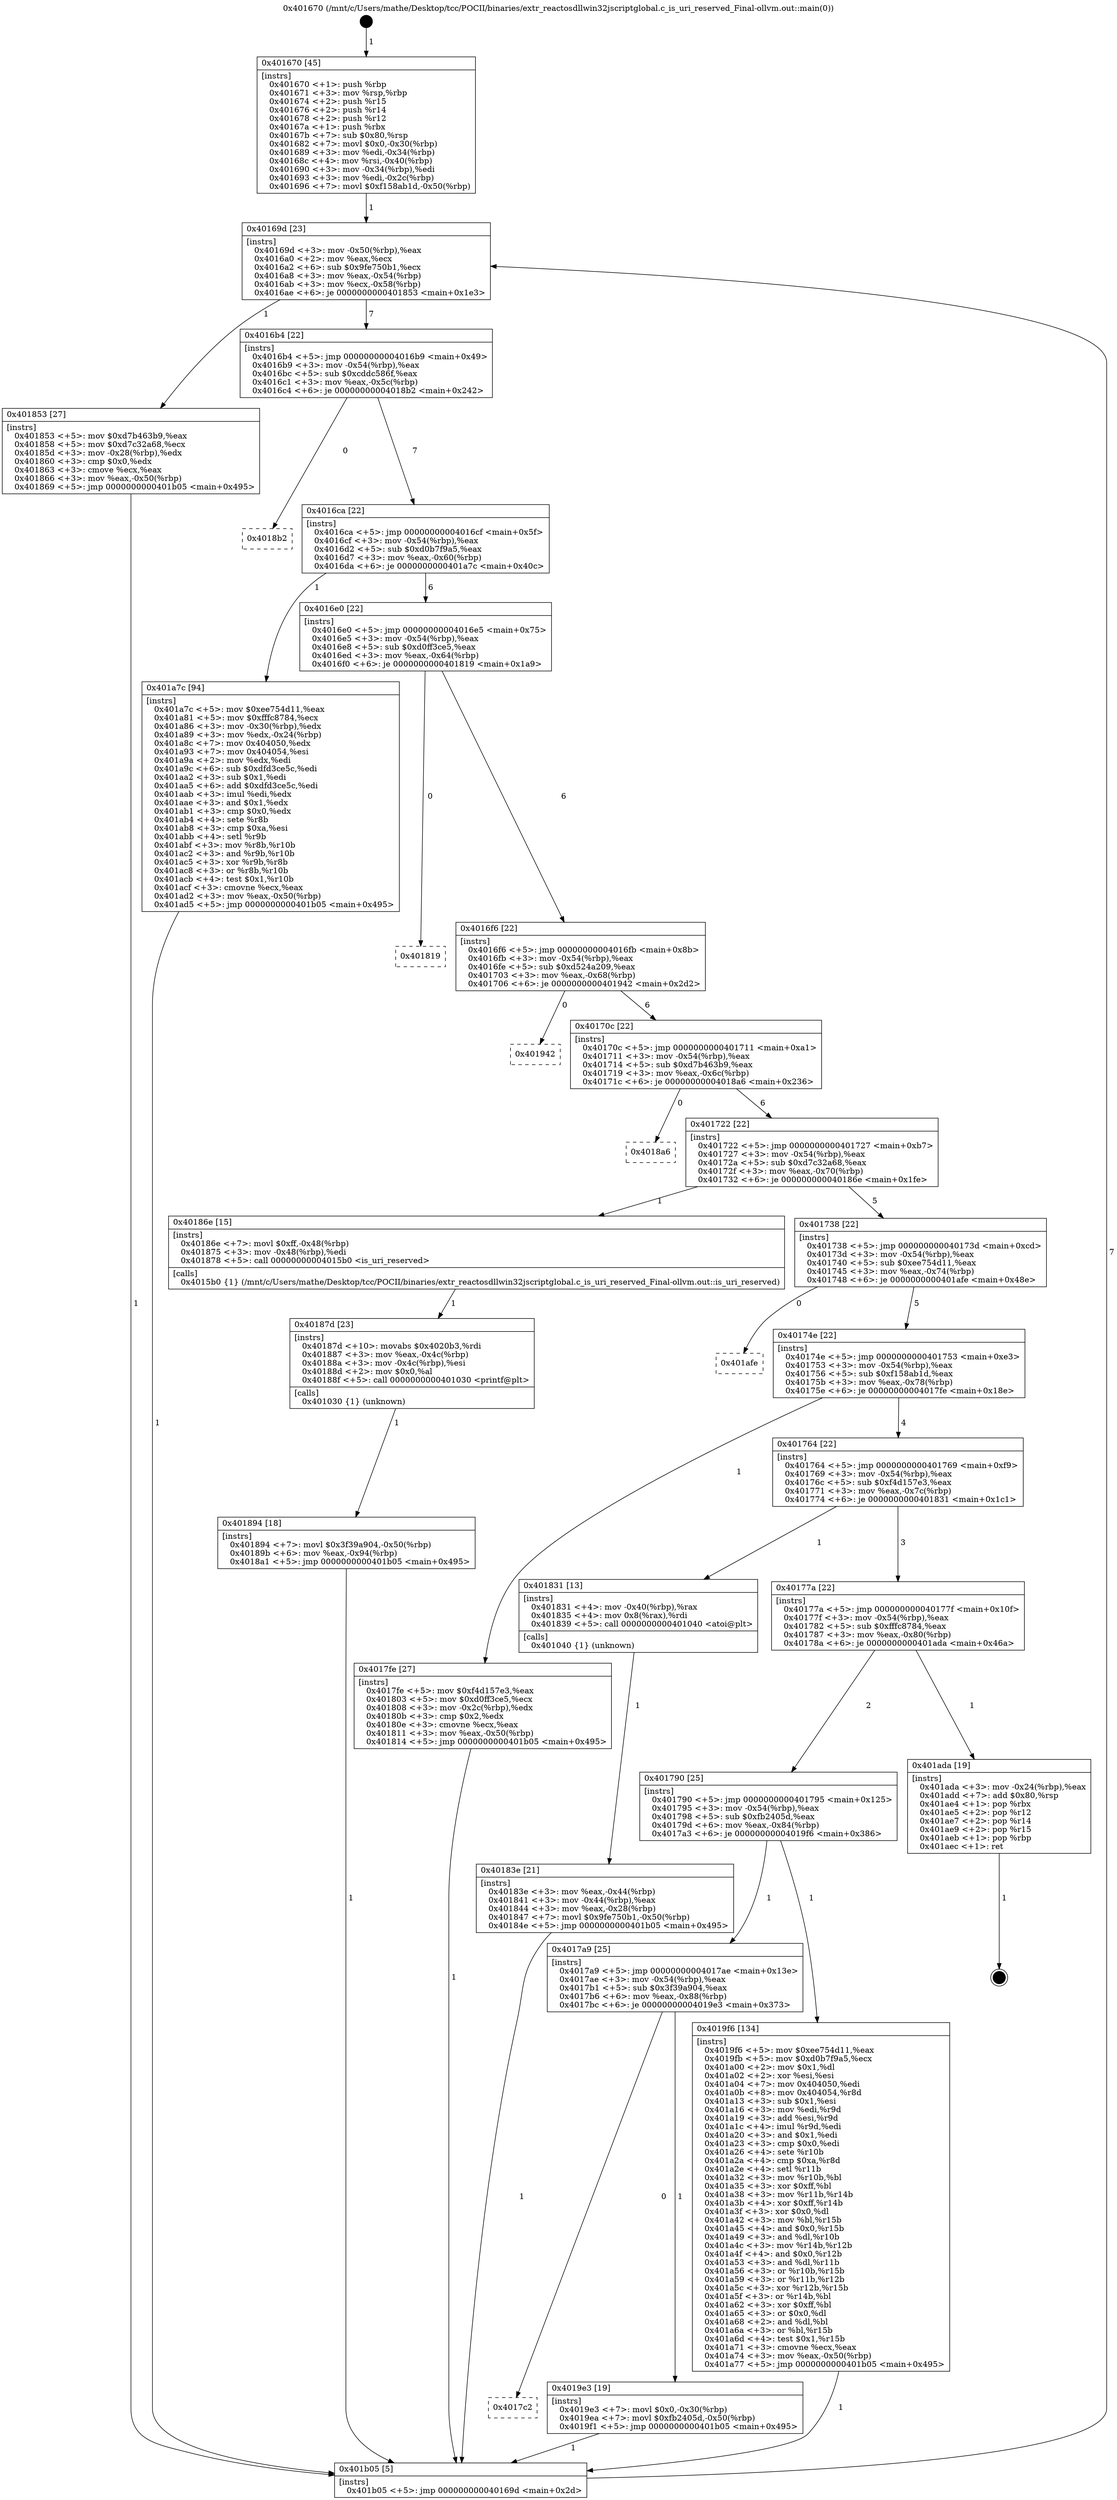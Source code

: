 digraph "0x401670" {
  label = "0x401670 (/mnt/c/Users/mathe/Desktop/tcc/POCII/binaries/extr_reactosdllwin32jscriptglobal.c_is_uri_reserved_Final-ollvm.out::main(0))"
  labelloc = "t"
  node[shape=record]

  Entry [label="",width=0.3,height=0.3,shape=circle,fillcolor=black,style=filled]
  "0x40169d" [label="{
     0x40169d [23]\l
     | [instrs]\l
     &nbsp;&nbsp;0x40169d \<+3\>: mov -0x50(%rbp),%eax\l
     &nbsp;&nbsp;0x4016a0 \<+2\>: mov %eax,%ecx\l
     &nbsp;&nbsp;0x4016a2 \<+6\>: sub $0x9fe750b1,%ecx\l
     &nbsp;&nbsp;0x4016a8 \<+3\>: mov %eax,-0x54(%rbp)\l
     &nbsp;&nbsp;0x4016ab \<+3\>: mov %ecx,-0x58(%rbp)\l
     &nbsp;&nbsp;0x4016ae \<+6\>: je 0000000000401853 \<main+0x1e3\>\l
  }"]
  "0x401853" [label="{
     0x401853 [27]\l
     | [instrs]\l
     &nbsp;&nbsp;0x401853 \<+5\>: mov $0xd7b463b9,%eax\l
     &nbsp;&nbsp;0x401858 \<+5\>: mov $0xd7c32a68,%ecx\l
     &nbsp;&nbsp;0x40185d \<+3\>: mov -0x28(%rbp),%edx\l
     &nbsp;&nbsp;0x401860 \<+3\>: cmp $0x0,%edx\l
     &nbsp;&nbsp;0x401863 \<+3\>: cmove %ecx,%eax\l
     &nbsp;&nbsp;0x401866 \<+3\>: mov %eax,-0x50(%rbp)\l
     &nbsp;&nbsp;0x401869 \<+5\>: jmp 0000000000401b05 \<main+0x495\>\l
  }"]
  "0x4016b4" [label="{
     0x4016b4 [22]\l
     | [instrs]\l
     &nbsp;&nbsp;0x4016b4 \<+5\>: jmp 00000000004016b9 \<main+0x49\>\l
     &nbsp;&nbsp;0x4016b9 \<+3\>: mov -0x54(%rbp),%eax\l
     &nbsp;&nbsp;0x4016bc \<+5\>: sub $0xcddc586f,%eax\l
     &nbsp;&nbsp;0x4016c1 \<+3\>: mov %eax,-0x5c(%rbp)\l
     &nbsp;&nbsp;0x4016c4 \<+6\>: je 00000000004018b2 \<main+0x242\>\l
  }"]
  Exit [label="",width=0.3,height=0.3,shape=circle,fillcolor=black,style=filled,peripheries=2]
  "0x4018b2" [label="{
     0x4018b2\l
  }", style=dashed]
  "0x4016ca" [label="{
     0x4016ca [22]\l
     | [instrs]\l
     &nbsp;&nbsp;0x4016ca \<+5\>: jmp 00000000004016cf \<main+0x5f\>\l
     &nbsp;&nbsp;0x4016cf \<+3\>: mov -0x54(%rbp),%eax\l
     &nbsp;&nbsp;0x4016d2 \<+5\>: sub $0xd0b7f9a5,%eax\l
     &nbsp;&nbsp;0x4016d7 \<+3\>: mov %eax,-0x60(%rbp)\l
     &nbsp;&nbsp;0x4016da \<+6\>: je 0000000000401a7c \<main+0x40c\>\l
  }"]
  "0x4017c2" [label="{
     0x4017c2\l
  }", style=dashed]
  "0x401a7c" [label="{
     0x401a7c [94]\l
     | [instrs]\l
     &nbsp;&nbsp;0x401a7c \<+5\>: mov $0xee754d11,%eax\l
     &nbsp;&nbsp;0x401a81 \<+5\>: mov $0xfffc8784,%ecx\l
     &nbsp;&nbsp;0x401a86 \<+3\>: mov -0x30(%rbp),%edx\l
     &nbsp;&nbsp;0x401a89 \<+3\>: mov %edx,-0x24(%rbp)\l
     &nbsp;&nbsp;0x401a8c \<+7\>: mov 0x404050,%edx\l
     &nbsp;&nbsp;0x401a93 \<+7\>: mov 0x404054,%esi\l
     &nbsp;&nbsp;0x401a9a \<+2\>: mov %edx,%edi\l
     &nbsp;&nbsp;0x401a9c \<+6\>: sub $0xdfd3ce5c,%edi\l
     &nbsp;&nbsp;0x401aa2 \<+3\>: sub $0x1,%edi\l
     &nbsp;&nbsp;0x401aa5 \<+6\>: add $0xdfd3ce5c,%edi\l
     &nbsp;&nbsp;0x401aab \<+3\>: imul %edi,%edx\l
     &nbsp;&nbsp;0x401aae \<+3\>: and $0x1,%edx\l
     &nbsp;&nbsp;0x401ab1 \<+3\>: cmp $0x0,%edx\l
     &nbsp;&nbsp;0x401ab4 \<+4\>: sete %r8b\l
     &nbsp;&nbsp;0x401ab8 \<+3\>: cmp $0xa,%esi\l
     &nbsp;&nbsp;0x401abb \<+4\>: setl %r9b\l
     &nbsp;&nbsp;0x401abf \<+3\>: mov %r8b,%r10b\l
     &nbsp;&nbsp;0x401ac2 \<+3\>: and %r9b,%r10b\l
     &nbsp;&nbsp;0x401ac5 \<+3\>: xor %r9b,%r8b\l
     &nbsp;&nbsp;0x401ac8 \<+3\>: or %r8b,%r10b\l
     &nbsp;&nbsp;0x401acb \<+4\>: test $0x1,%r10b\l
     &nbsp;&nbsp;0x401acf \<+3\>: cmovne %ecx,%eax\l
     &nbsp;&nbsp;0x401ad2 \<+3\>: mov %eax,-0x50(%rbp)\l
     &nbsp;&nbsp;0x401ad5 \<+5\>: jmp 0000000000401b05 \<main+0x495\>\l
  }"]
  "0x4016e0" [label="{
     0x4016e0 [22]\l
     | [instrs]\l
     &nbsp;&nbsp;0x4016e0 \<+5\>: jmp 00000000004016e5 \<main+0x75\>\l
     &nbsp;&nbsp;0x4016e5 \<+3\>: mov -0x54(%rbp),%eax\l
     &nbsp;&nbsp;0x4016e8 \<+5\>: sub $0xd0ff3ce5,%eax\l
     &nbsp;&nbsp;0x4016ed \<+3\>: mov %eax,-0x64(%rbp)\l
     &nbsp;&nbsp;0x4016f0 \<+6\>: je 0000000000401819 \<main+0x1a9\>\l
  }"]
  "0x4019e3" [label="{
     0x4019e3 [19]\l
     | [instrs]\l
     &nbsp;&nbsp;0x4019e3 \<+7\>: movl $0x0,-0x30(%rbp)\l
     &nbsp;&nbsp;0x4019ea \<+7\>: movl $0xfb2405d,-0x50(%rbp)\l
     &nbsp;&nbsp;0x4019f1 \<+5\>: jmp 0000000000401b05 \<main+0x495\>\l
  }"]
  "0x401819" [label="{
     0x401819\l
  }", style=dashed]
  "0x4016f6" [label="{
     0x4016f6 [22]\l
     | [instrs]\l
     &nbsp;&nbsp;0x4016f6 \<+5\>: jmp 00000000004016fb \<main+0x8b\>\l
     &nbsp;&nbsp;0x4016fb \<+3\>: mov -0x54(%rbp),%eax\l
     &nbsp;&nbsp;0x4016fe \<+5\>: sub $0xd524a209,%eax\l
     &nbsp;&nbsp;0x401703 \<+3\>: mov %eax,-0x68(%rbp)\l
     &nbsp;&nbsp;0x401706 \<+6\>: je 0000000000401942 \<main+0x2d2\>\l
  }"]
  "0x4017a9" [label="{
     0x4017a9 [25]\l
     | [instrs]\l
     &nbsp;&nbsp;0x4017a9 \<+5\>: jmp 00000000004017ae \<main+0x13e\>\l
     &nbsp;&nbsp;0x4017ae \<+3\>: mov -0x54(%rbp),%eax\l
     &nbsp;&nbsp;0x4017b1 \<+5\>: sub $0x3f39a904,%eax\l
     &nbsp;&nbsp;0x4017b6 \<+6\>: mov %eax,-0x88(%rbp)\l
     &nbsp;&nbsp;0x4017bc \<+6\>: je 00000000004019e3 \<main+0x373\>\l
  }"]
  "0x401942" [label="{
     0x401942\l
  }", style=dashed]
  "0x40170c" [label="{
     0x40170c [22]\l
     | [instrs]\l
     &nbsp;&nbsp;0x40170c \<+5\>: jmp 0000000000401711 \<main+0xa1\>\l
     &nbsp;&nbsp;0x401711 \<+3\>: mov -0x54(%rbp),%eax\l
     &nbsp;&nbsp;0x401714 \<+5\>: sub $0xd7b463b9,%eax\l
     &nbsp;&nbsp;0x401719 \<+3\>: mov %eax,-0x6c(%rbp)\l
     &nbsp;&nbsp;0x40171c \<+6\>: je 00000000004018a6 \<main+0x236\>\l
  }"]
  "0x4019f6" [label="{
     0x4019f6 [134]\l
     | [instrs]\l
     &nbsp;&nbsp;0x4019f6 \<+5\>: mov $0xee754d11,%eax\l
     &nbsp;&nbsp;0x4019fb \<+5\>: mov $0xd0b7f9a5,%ecx\l
     &nbsp;&nbsp;0x401a00 \<+2\>: mov $0x1,%dl\l
     &nbsp;&nbsp;0x401a02 \<+2\>: xor %esi,%esi\l
     &nbsp;&nbsp;0x401a04 \<+7\>: mov 0x404050,%edi\l
     &nbsp;&nbsp;0x401a0b \<+8\>: mov 0x404054,%r8d\l
     &nbsp;&nbsp;0x401a13 \<+3\>: sub $0x1,%esi\l
     &nbsp;&nbsp;0x401a16 \<+3\>: mov %edi,%r9d\l
     &nbsp;&nbsp;0x401a19 \<+3\>: add %esi,%r9d\l
     &nbsp;&nbsp;0x401a1c \<+4\>: imul %r9d,%edi\l
     &nbsp;&nbsp;0x401a20 \<+3\>: and $0x1,%edi\l
     &nbsp;&nbsp;0x401a23 \<+3\>: cmp $0x0,%edi\l
     &nbsp;&nbsp;0x401a26 \<+4\>: sete %r10b\l
     &nbsp;&nbsp;0x401a2a \<+4\>: cmp $0xa,%r8d\l
     &nbsp;&nbsp;0x401a2e \<+4\>: setl %r11b\l
     &nbsp;&nbsp;0x401a32 \<+3\>: mov %r10b,%bl\l
     &nbsp;&nbsp;0x401a35 \<+3\>: xor $0xff,%bl\l
     &nbsp;&nbsp;0x401a38 \<+3\>: mov %r11b,%r14b\l
     &nbsp;&nbsp;0x401a3b \<+4\>: xor $0xff,%r14b\l
     &nbsp;&nbsp;0x401a3f \<+3\>: xor $0x0,%dl\l
     &nbsp;&nbsp;0x401a42 \<+3\>: mov %bl,%r15b\l
     &nbsp;&nbsp;0x401a45 \<+4\>: and $0x0,%r15b\l
     &nbsp;&nbsp;0x401a49 \<+3\>: and %dl,%r10b\l
     &nbsp;&nbsp;0x401a4c \<+3\>: mov %r14b,%r12b\l
     &nbsp;&nbsp;0x401a4f \<+4\>: and $0x0,%r12b\l
     &nbsp;&nbsp;0x401a53 \<+3\>: and %dl,%r11b\l
     &nbsp;&nbsp;0x401a56 \<+3\>: or %r10b,%r15b\l
     &nbsp;&nbsp;0x401a59 \<+3\>: or %r11b,%r12b\l
     &nbsp;&nbsp;0x401a5c \<+3\>: xor %r12b,%r15b\l
     &nbsp;&nbsp;0x401a5f \<+3\>: or %r14b,%bl\l
     &nbsp;&nbsp;0x401a62 \<+3\>: xor $0xff,%bl\l
     &nbsp;&nbsp;0x401a65 \<+3\>: or $0x0,%dl\l
     &nbsp;&nbsp;0x401a68 \<+2\>: and %dl,%bl\l
     &nbsp;&nbsp;0x401a6a \<+3\>: or %bl,%r15b\l
     &nbsp;&nbsp;0x401a6d \<+4\>: test $0x1,%r15b\l
     &nbsp;&nbsp;0x401a71 \<+3\>: cmovne %ecx,%eax\l
     &nbsp;&nbsp;0x401a74 \<+3\>: mov %eax,-0x50(%rbp)\l
     &nbsp;&nbsp;0x401a77 \<+5\>: jmp 0000000000401b05 \<main+0x495\>\l
  }"]
  "0x4018a6" [label="{
     0x4018a6\l
  }", style=dashed]
  "0x401722" [label="{
     0x401722 [22]\l
     | [instrs]\l
     &nbsp;&nbsp;0x401722 \<+5\>: jmp 0000000000401727 \<main+0xb7\>\l
     &nbsp;&nbsp;0x401727 \<+3\>: mov -0x54(%rbp),%eax\l
     &nbsp;&nbsp;0x40172a \<+5\>: sub $0xd7c32a68,%eax\l
     &nbsp;&nbsp;0x40172f \<+3\>: mov %eax,-0x70(%rbp)\l
     &nbsp;&nbsp;0x401732 \<+6\>: je 000000000040186e \<main+0x1fe\>\l
  }"]
  "0x401790" [label="{
     0x401790 [25]\l
     | [instrs]\l
     &nbsp;&nbsp;0x401790 \<+5\>: jmp 0000000000401795 \<main+0x125\>\l
     &nbsp;&nbsp;0x401795 \<+3\>: mov -0x54(%rbp),%eax\l
     &nbsp;&nbsp;0x401798 \<+5\>: sub $0xfb2405d,%eax\l
     &nbsp;&nbsp;0x40179d \<+6\>: mov %eax,-0x84(%rbp)\l
     &nbsp;&nbsp;0x4017a3 \<+6\>: je 00000000004019f6 \<main+0x386\>\l
  }"]
  "0x40186e" [label="{
     0x40186e [15]\l
     | [instrs]\l
     &nbsp;&nbsp;0x40186e \<+7\>: movl $0xff,-0x48(%rbp)\l
     &nbsp;&nbsp;0x401875 \<+3\>: mov -0x48(%rbp),%edi\l
     &nbsp;&nbsp;0x401878 \<+5\>: call 00000000004015b0 \<is_uri_reserved\>\l
     | [calls]\l
     &nbsp;&nbsp;0x4015b0 \{1\} (/mnt/c/Users/mathe/Desktop/tcc/POCII/binaries/extr_reactosdllwin32jscriptglobal.c_is_uri_reserved_Final-ollvm.out::is_uri_reserved)\l
  }"]
  "0x401738" [label="{
     0x401738 [22]\l
     | [instrs]\l
     &nbsp;&nbsp;0x401738 \<+5\>: jmp 000000000040173d \<main+0xcd\>\l
     &nbsp;&nbsp;0x40173d \<+3\>: mov -0x54(%rbp),%eax\l
     &nbsp;&nbsp;0x401740 \<+5\>: sub $0xee754d11,%eax\l
     &nbsp;&nbsp;0x401745 \<+3\>: mov %eax,-0x74(%rbp)\l
     &nbsp;&nbsp;0x401748 \<+6\>: je 0000000000401afe \<main+0x48e\>\l
  }"]
  "0x401ada" [label="{
     0x401ada [19]\l
     | [instrs]\l
     &nbsp;&nbsp;0x401ada \<+3\>: mov -0x24(%rbp),%eax\l
     &nbsp;&nbsp;0x401add \<+7\>: add $0x80,%rsp\l
     &nbsp;&nbsp;0x401ae4 \<+1\>: pop %rbx\l
     &nbsp;&nbsp;0x401ae5 \<+2\>: pop %r12\l
     &nbsp;&nbsp;0x401ae7 \<+2\>: pop %r14\l
     &nbsp;&nbsp;0x401ae9 \<+2\>: pop %r15\l
     &nbsp;&nbsp;0x401aeb \<+1\>: pop %rbp\l
     &nbsp;&nbsp;0x401aec \<+1\>: ret\l
  }"]
  "0x401afe" [label="{
     0x401afe\l
  }", style=dashed]
  "0x40174e" [label="{
     0x40174e [22]\l
     | [instrs]\l
     &nbsp;&nbsp;0x40174e \<+5\>: jmp 0000000000401753 \<main+0xe3\>\l
     &nbsp;&nbsp;0x401753 \<+3\>: mov -0x54(%rbp),%eax\l
     &nbsp;&nbsp;0x401756 \<+5\>: sub $0xf158ab1d,%eax\l
     &nbsp;&nbsp;0x40175b \<+3\>: mov %eax,-0x78(%rbp)\l
     &nbsp;&nbsp;0x40175e \<+6\>: je 00000000004017fe \<main+0x18e\>\l
  }"]
  "0x401894" [label="{
     0x401894 [18]\l
     | [instrs]\l
     &nbsp;&nbsp;0x401894 \<+7\>: movl $0x3f39a904,-0x50(%rbp)\l
     &nbsp;&nbsp;0x40189b \<+6\>: mov %eax,-0x94(%rbp)\l
     &nbsp;&nbsp;0x4018a1 \<+5\>: jmp 0000000000401b05 \<main+0x495\>\l
  }"]
  "0x4017fe" [label="{
     0x4017fe [27]\l
     | [instrs]\l
     &nbsp;&nbsp;0x4017fe \<+5\>: mov $0xf4d157e3,%eax\l
     &nbsp;&nbsp;0x401803 \<+5\>: mov $0xd0ff3ce5,%ecx\l
     &nbsp;&nbsp;0x401808 \<+3\>: mov -0x2c(%rbp),%edx\l
     &nbsp;&nbsp;0x40180b \<+3\>: cmp $0x2,%edx\l
     &nbsp;&nbsp;0x40180e \<+3\>: cmovne %ecx,%eax\l
     &nbsp;&nbsp;0x401811 \<+3\>: mov %eax,-0x50(%rbp)\l
     &nbsp;&nbsp;0x401814 \<+5\>: jmp 0000000000401b05 \<main+0x495\>\l
  }"]
  "0x401764" [label="{
     0x401764 [22]\l
     | [instrs]\l
     &nbsp;&nbsp;0x401764 \<+5\>: jmp 0000000000401769 \<main+0xf9\>\l
     &nbsp;&nbsp;0x401769 \<+3\>: mov -0x54(%rbp),%eax\l
     &nbsp;&nbsp;0x40176c \<+5\>: sub $0xf4d157e3,%eax\l
     &nbsp;&nbsp;0x401771 \<+3\>: mov %eax,-0x7c(%rbp)\l
     &nbsp;&nbsp;0x401774 \<+6\>: je 0000000000401831 \<main+0x1c1\>\l
  }"]
  "0x401b05" [label="{
     0x401b05 [5]\l
     | [instrs]\l
     &nbsp;&nbsp;0x401b05 \<+5\>: jmp 000000000040169d \<main+0x2d\>\l
  }"]
  "0x401670" [label="{
     0x401670 [45]\l
     | [instrs]\l
     &nbsp;&nbsp;0x401670 \<+1\>: push %rbp\l
     &nbsp;&nbsp;0x401671 \<+3\>: mov %rsp,%rbp\l
     &nbsp;&nbsp;0x401674 \<+2\>: push %r15\l
     &nbsp;&nbsp;0x401676 \<+2\>: push %r14\l
     &nbsp;&nbsp;0x401678 \<+2\>: push %r12\l
     &nbsp;&nbsp;0x40167a \<+1\>: push %rbx\l
     &nbsp;&nbsp;0x40167b \<+7\>: sub $0x80,%rsp\l
     &nbsp;&nbsp;0x401682 \<+7\>: movl $0x0,-0x30(%rbp)\l
     &nbsp;&nbsp;0x401689 \<+3\>: mov %edi,-0x34(%rbp)\l
     &nbsp;&nbsp;0x40168c \<+4\>: mov %rsi,-0x40(%rbp)\l
     &nbsp;&nbsp;0x401690 \<+3\>: mov -0x34(%rbp),%edi\l
     &nbsp;&nbsp;0x401693 \<+3\>: mov %edi,-0x2c(%rbp)\l
     &nbsp;&nbsp;0x401696 \<+7\>: movl $0xf158ab1d,-0x50(%rbp)\l
  }"]
  "0x40187d" [label="{
     0x40187d [23]\l
     | [instrs]\l
     &nbsp;&nbsp;0x40187d \<+10\>: movabs $0x4020b3,%rdi\l
     &nbsp;&nbsp;0x401887 \<+3\>: mov %eax,-0x4c(%rbp)\l
     &nbsp;&nbsp;0x40188a \<+3\>: mov -0x4c(%rbp),%esi\l
     &nbsp;&nbsp;0x40188d \<+2\>: mov $0x0,%al\l
     &nbsp;&nbsp;0x40188f \<+5\>: call 0000000000401030 \<printf@plt\>\l
     | [calls]\l
     &nbsp;&nbsp;0x401030 \{1\} (unknown)\l
  }"]
  "0x401831" [label="{
     0x401831 [13]\l
     | [instrs]\l
     &nbsp;&nbsp;0x401831 \<+4\>: mov -0x40(%rbp),%rax\l
     &nbsp;&nbsp;0x401835 \<+4\>: mov 0x8(%rax),%rdi\l
     &nbsp;&nbsp;0x401839 \<+5\>: call 0000000000401040 \<atoi@plt\>\l
     | [calls]\l
     &nbsp;&nbsp;0x401040 \{1\} (unknown)\l
  }"]
  "0x40177a" [label="{
     0x40177a [22]\l
     | [instrs]\l
     &nbsp;&nbsp;0x40177a \<+5\>: jmp 000000000040177f \<main+0x10f\>\l
     &nbsp;&nbsp;0x40177f \<+3\>: mov -0x54(%rbp),%eax\l
     &nbsp;&nbsp;0x401782 \<+5\>: sub $0xfffc8784,%eax\l
     &nbsp;&nbsp;0x401787 \<+3\>: mov %eax,-0x80(%rbp)\l
     &nbsp;&nbsp;0x40178a \<+6\>: je 0000000000401ada \<main+0x46a\>\l
  }"]
  "0x40183e" [label="{
     0x40183e [21]\l
     | [instrs]\l
     &nbsp;&nbsp;0x40183e \<+3\>: mov %eax,-0x44(%rbp)\l
     &nbsp;&nbsp;0x401841 \<+3\>: mov -0x44(%rbp),%eax\l
     &nbsp;&nbsp;0x401844 \<+3\>: mov %eax,-0x28(%rbp)\l
     &nbsp;&nbsp;0x401847 \<+7\>: movl $0x9fe750b1,-0x50(%rbp)\l
     &nbsp;&nbsp;0x40184e \<+5\>: jmp 0000000000401b05 \<main+0x495\>\l
  }"]
  Entry -> "0x401670" [label=" 1"]
  "0x40169d" -> "0x401853" [label=" 1"]
  "0x40169d" -> "0x4016b4" [label=" 7"]
  "0x401ada" -> Exit [label=" 1"]
  "0x4016b4" -> "0x4018b2" [label=" 0"]
  "0x4016b4" -> "0x4016ca" [label=" 7"]
  "0x401a7c" -> "0x401b05" [label=" 1"]
  "0x4016ca" -> "0x401a7c" [label=" 1"]
  "0x4016ca" -> "0x4016e0" [label=" 6"]
  "0x4019f6" -> "0x401b05" [label=" 1"]
  "0x4016e0" -> "0x401819" [label=" 0"]
  "0x4016e0" -> "0x4016f6" [label=" 6"]
  "0x4019e3" -> "0x401b05" [label=" 1"]
  "0x4016f6" -> "0x401942" [label=" 0"]
  "0x4016f6" -> "0x40170c" [label=" 6"]
  "0x4017a9" -> "0x4019e3" [label=" 1"]
  "0x40170c" -> "0x4018a6" [label=" 0"]
  "0x40170c" -> "0x401722" [label=" 6"]
  "0x4017a9" -> "0x4017c2" [label=" 0"]
  "0x401722" -> "0x40186e" [label=" 1"]
  "0x401722" -> "0x401738" [label=" 5"]
  "0x401790" -> "0x4019f6" [label=" 1"]
  "0x401738" -> "0x401afe" [label=" 0"]
  "0x401738" -> "0x40174e" [label=" 5"]
  "0x401790" -> "0x4017a9" [label=" 1"]
  "0x40174e" -> "0x4017fe" [label=" 1"]
  "0x40174e" -> "0x401764" [label=" 4"]
  "0x4017fe" -> "0x401b05" [label=" 1"]
  "0x401670" -> "0x40169d" [label=" 1"]
  "0x401b05" -> "0x40169d" [label=" 7"]
  "0x40177a" -> "0x401ada" [label=" 1"]
  "0x401764" -> "0x401831" [label=" 1"]
  "0x401764" -> "0x40177a" [label=" 3"]
  "0x401831" -> "0x40183e" [label=" 1"]
  "0x40183e" -> "0x401b05" [label=" 1"]
  "0x401853" -> "0x401b05" [label=" 1"]
  "0x40186e" -> "0x40187d" [label=" 1"]
  "0x40187d" -> "0x401894" [label=" 1"]
  "0x401894" -> "0x401b05" [label=" 1"]
  "0x40177a" -> "0x401790" [label=" 2"]
}
